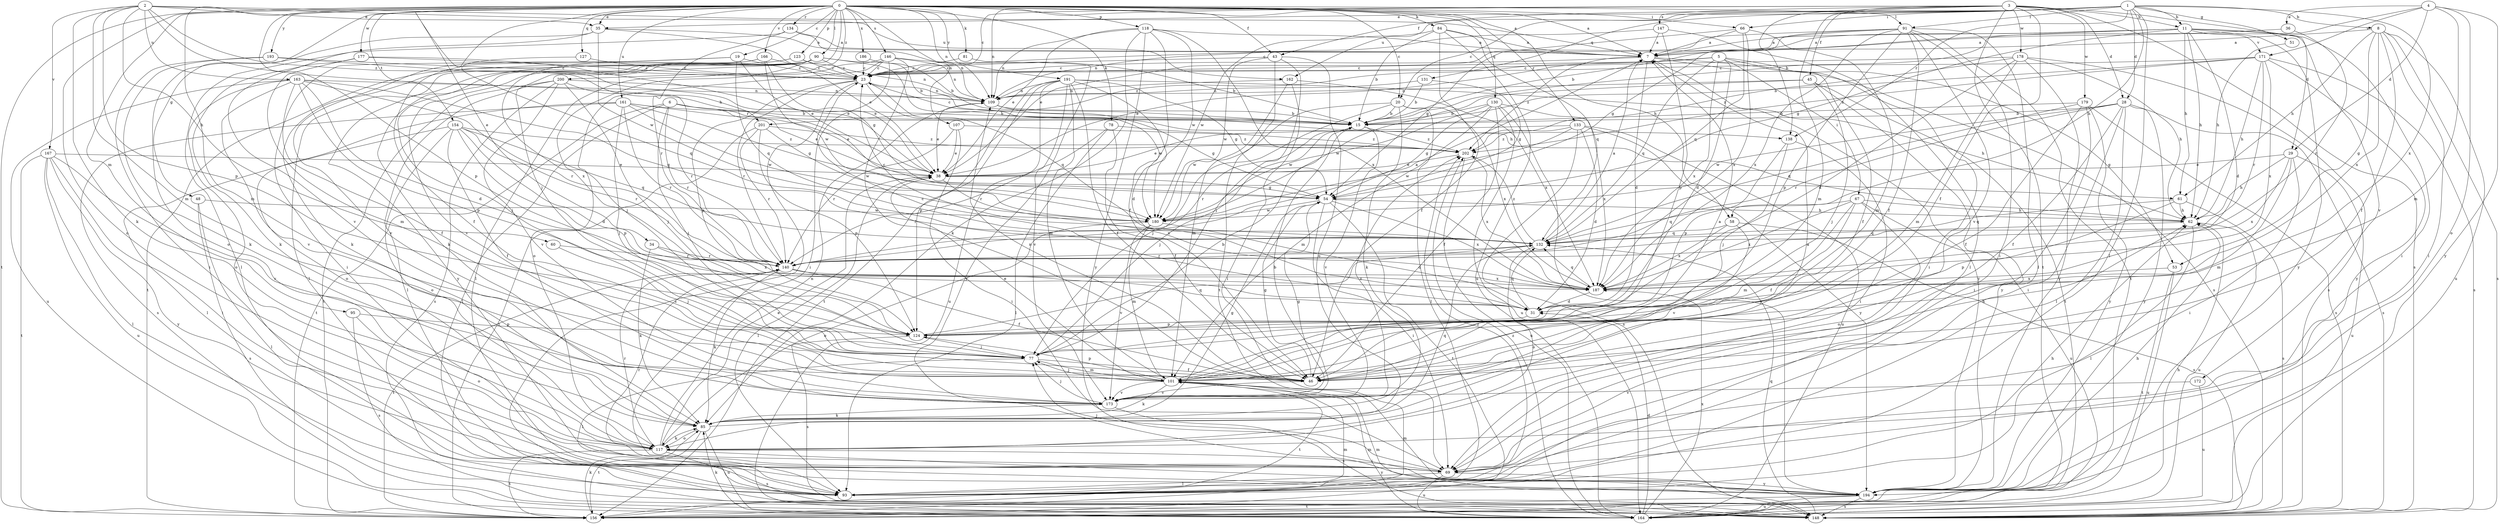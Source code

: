 strict digraph  {
0;
1;
2;
3;
4;
5;
6;
7;
8;
11;
15;
19;
20;
23;
28;
29;
31;
34;
35;
36;
38;
43;
45;
46;
48;
51;
53;
54;
58;
60;
61;
62;
66;
67;
69;
77;
78;
81;
84;
85;
90;
91;
93;
95;
101;
107;
109;
117;
118;
123;
124;
127;
130;
131;
132;
133;
134;
138;
140;
146;
147;
148;
154;
156;
161;
162;
163;
164;
166;
167;
171;
172;
173;
177;
178;
179;
180;
186;
187;
191;
193;
194;
200;
201;
202;
0 -> 7  [label=a];
0 -> 19  [label=c];
0 -> 20  [label=c];
0 -> 34  [label=e];
0 -> 35  [label=e];
0 -> 43  [label=f];
0 -> 48  [label=g];
0 -> 58  [label=h];
0 -> 66  [label=i];
0 -> 77  [label=j];
0 -> 78  [label=k];
0 -> 81  [label=k];
0 -> 84  [label=k];
0 -> 90  [label=l];
0 -> 91  [label=l];
0 -> 95  [label=m];
0 -> 101  [label=m];
0 -> 107  [label=n];
0 -> 109  [label=n];
0 -> 117  [label=o];
0 -> 118  [label=p];
0 -> 123  [label=p];
0 -> 124  [label=p];
0 -> 127  [label=q];
0 -> 130  [label=q];
0 -> 133  [label=r];
0 -> 134  [label=r];
0 -> 146  [label=s];
0 -> 154  [label=t];
0 -> 156  [label=t];
0 -> 161  [label=u];
0 -> 166  [label=v];
0 -> 177  [label=w];
0 -> 186  [label=x];
0 -> 191  [label=y];
0 -> 193  [label=y];
0 -> 200  [label=z];
1 -> 8  [label=b];
1 -> 11  [label=b];
1 -> 20  [label=c];
1 -> 28  [label=d];
1 -> 35  [label=e];
1 -> 43  [label=f];
1 -> 51  [label=g];
1 -> 58  [label=h];
1 -> 66  [label=i];
1 -> 91  [label=l];
1 -> 93  [label=l];
1 -> 131  [label=q];
1 -> 138  [label=r];
1 -> 162  [label=u];
1 -> 187  [label=x];
2 -> 7  [label=a];
2 -> 35  [label=e];
2 -> 60  [label=h];
2 -> 61  [label=h];
2 -> 85  [label=k];
2 -> 101  [label=m];
2 -> 124  [label=p];
2 -> 162  [label=u];
2 -> 163  [label=u];
2 -> 167  [label=v];
2 -> 201  [label=z];
3 -> 11  [label=b];
3 -> 23  [label=c];
3 -> 28  [label=d];
3 -> 29  [label=d];
3 -> 45  [label=f];
3 -> 46  [label=f];
3 -> 101  [label=m];
3 -> 109  [label=n];
3 -> 138  [label=r];
3 -> 147  [label=s];
3 -> 148  [label=s];
3 -> 156  [label=t];
3 -> 178  [label=w];
3 -> 179  [label=w];
4 -> 15  [label=b];
4 -> 29  [label=d];
4 -> 36  [label=e];
4 -> 101  [label=m];
4 -> 117  [label=o];
4 -> 171  [label=v];
4 -> 194  [label=y];
5 -> 23  [label=c];
5 -> 31  [label=d];
5 -> 38  [label=e];
5 -> 46  [label=f];
5 -> 67  [label=i];
5 -> 69  [label=i];
5 -> 132  [label=q];
5 -> 187  [label=x];
5 -> 201  [label=z];
6 -> 15  [label=b];
6 -> 38  [label=e];
6 -> 77  [label=j];
6 -> 93  [label=l];
6 -> 138  [label=r];
6 -> 140  [label=r];
6 -> 156  [label=t];
7 -> 23  [label=c];
7 -> 31  [label=d];
7 -> 53  [label=g];
7 -> 148  [label=s];
7 -> 194  [label=y];
7 -> 202  [label=z];
8 -> 7  [label=a];
8 -> 46  [label=f];
8 -> 53  [label=g];
8 -> 61  [label=h];
8 -> 69  [label=i];
8 -> 148  [label=s];
8 -> 164  [label=u];
8 -> 187  [label=x];
11 -> 7  [label=a];
11 -> 15  [label=b];
11 -> 23  [label=c];
11 -> 31  [label=d];
11 -> 54  [label=g];
11 -> 61  [label=h];
11 -> 62  [label=h];
11 -> 69  [label=i];
11 -> 171  [label=v];
11 -> 172  [label=v];
11 -> 194  [label=y];
15 -> 23  [label=c];
15 -> 77  [label=j];
15 -> 140  [label=r];
15 -> 173  [label=v];
15 -> 202  [label=z];
19 -> 23  [label=c];
19 -> 54  [label=g];
19 -> 69  [label=i];
19 -> 132  [label=q];
19 -> 173  [label=v];
20 -> 15  [label=b];
20 -> 77  [label=j];
20 -> 85  [label=k];
20 -> 93  [label=l];
20 -> 180  [label=w];
20 -> 187  [label=x];
23 -> 109  [label=n];
23 -> 124  [label=p];
23 -> 132  [label=q];
23 -> 140  [label=r];
23 -> 148  [label=s];
23 -> 180  [label=w];
28 -> 15  [label=b];
28 -> 46  [label=f];
28 -> 69  [label=i];
28 -> 93  [label=l];
28 -> 140  [label=r];
28 -> 148  [label=s];
28 -> 180  [label=w];
28 -> 194  [label=y];
29 -> 38  [label=e];
29 -> 62  [label=h];
29 -> 69  [label=i];
29 -> 101  [label=m];
29 -> 164  [label=u];
29 -> 187  [label=x];
31 -> 23  [label=c];
31 -> 124  [label=p];
31 -> 132  [label=q];
34 -> 85  [label=k];
34 -> 140  [label=r];
34 -> 187  [label=x];
35 -> 7  [label=a];
35 -> 38  [label=e];
35 -> 117  [label=o];
35 -> 173  [label=v];
35 -> 180  [label=w];
36 -> 7  [label=a];
36 -> 140  [label=r];
38 -> 54  [label=g];
38 -> 93  [label=l];
38 -> 187  [label=x];
43 -> 23  [label=c];
43 -> 77  [label=j];
43 -> 117  [label=o];
43 -> 156  [label=t];
43 -> 180  [label=w];
45 -> 77  [label=j];
45 -> 109  [label=n];
45 -> 156  [label=t];
45 -> 180  [label=w];
45 -> 194  [label=y];
46 -> 54  [label=g];
46 -> 62  [label=h];
46 -> 109  [label=n];
46 -> 173  [label=v];
48 -> 93  [label=l];
48 -> 148  [label=s];
48 -> 180  [label=w];
51 -> 62  [label=h];
53 -> 156  [label=t];
53 -> 164  [label=u];
53 -> 187  [label=x];
54 -> 62  [label=h];
54 -> 69  [label=i];
54 -> 156  [label=t];
54 -> 180  [label=w];
54 -> 187  [label=x];
58 -> 132  [label=q];
58 -> 148  [label=s];
58 -> 173  [label=v];
58 -> 187  [label=x];
60 -> 77  [label=j];
60 -> 140  [label=r];
61 -> 62  [label=h];
61 -> 124  [label=p];
61 -> 132  [label=q];
61 -> 148  [label=s];
62 -> 93  [label=l];
62 -> 132  [label=q];
62 -> 164  [label=u];
66 -> 7  [label=a];
66 -> 54  [label=g];
66 -> 101  [label=m];
66 -> 132  [label=q];
66 -> 187  [label=x];
67 -> 46  [label=f];
67 -> 62  [label=h];
67 -> 101  [label=m];
67 -> 117  [label=o];
67 -> 132  [label=q];
67 -> 164  [label=u];
67 -> 187  [label=x];
69 -> 77  [label=j];
69 -> 93  [label=l];
69 -> 140  [label=r];
69 -> 164  [label=u];
69 -> 194  [label=y];
77 -> 15  [label=b];
77 -> 46  [label=f];
77 -> 93  [label=l];
77 -> 101  [label=m];
78 -> 46  [label=f];
78 -> 93  [label=l];
78 -> 140  [label=r];
78 -> 202  [label=z];
81 -> 23  [label=c];
81 -> 194  [label=y];
84 -> 7  [label=a];
84 -> 15  [label=b];
84 -> 46  [label=f];
84 -> 132  [label=q];
84 -> 164  [label=u];
84 -> 180  [label=w];
85 -> 7  [label=a];
85 -> 54  [label=g];
85 -> 117  [label=o];
85 -> 132  [label=q];
85 -> 156  [label=t];
85 -> 164  [label=u];
90 -> 15  [label=b];
90 -> 23  [label=c];
90 -> 62  [label=h];
90 -> 77  [label=j];
90 -> 85  [label=k];
90 -> 93  [label=l];
90 -> 156  [label=t];
90 -> 173  [label=v];
90 -> 194  [label=y];
91 -> 7  [label=a];
91 -> 38  [label=e];
91 -> 46  [label=f];
91 -> 54  [label=g];
91 -> 69  [label=i];
91 -> 93  [label=l];
91 -> 124  [label=p];
91 -> 156  [label=t];
91 -> 173  [label=v];
91 -> 187  [label=x];
93 -> 62  [label=h];
93 -> 202  [label=z];
95 -> 117  [label=o];
95 -> 124  [label=p];
95 -> 148  [label=s];
101 -> 7  [label=a];
101 -> 38  [label=e];
101 -> 77  [label=j];
101 -> 85  [label=k];
101 -> 124  [label=p];
101 -> 156  [label=t];
101 -> 173  [label=v];
107 -> 38  [label=e];
107 -> 69  [label=i];
107 -> 140  [label=r];
107 -> 202  [label=z];
109 -> 15  [label=b];
109 -> 38  [label=e];
109 -> 54  [label=g];
117 -> 38  [label=e];
117 -> 69  [label=i];
117 -> 85  [label=k];
117 -> 109  [label=n];
117 -> 140  [label=r];
117 -> 148  [label=s];
117 -> 156  [label=t];
117 -> 194  [label=y];
118 -> 7  [label=a];
118 -> 38  [label=e];
118 -> 46  [label=f];
118 -> 85  [label=k];
118 -> 109  [label=n];
118 -> 180  [label=w];
118 -> 187  [label=x];
118 -> 194  [label=y];
123 -> 23  [label=c];
123 -> 77  [label=j];
123 -> 85  [label=k];
123 -> 109  [label=n];
124 -> 77  [label=j];
124 -> 132  [label=q];
124 -> 148  [label=s];
127 -> 23  [label=c];
127 -> 132  [label=q];
130 -> 15  [label=b];
130 -> 46  [label=f];
130 -> 54  [label=g];
130 -> 101  [label=m];
130 -> 164  [label=u];
130 -> 180  [label=w];
130 -> 187  [label=x];
130 -> 194  [label=y];
131 -> 15  [label=b];
131 -> 54  [label=g];
131 -> 109  [label=n];
132 -> 7  [label=a];
132 -> 23  [label=c];
132 -> 117  [label=o];
132 -> 140  [label=r];
132 -> 202  [label=z];
133 -> 31  [label=d];
133 -> 38  [label=e];
133 -> 148  [label=s];
133 -> 164  [label=u];
133 -> 180  [label=w];
133 -> 194  [label=y];
133 -> 202  [label=z];
134 -> 7  [label=a];
134 -> 93  [label=l];
134 -> 109  [label=n];
134 -> 140  [label=r];
138 -> 69  [label=i];
138 -> 77  [label=j];
138 -> 124  [label=p];
140 -> 7  [label=a];
140 -> 46  [label=f];
140 -> 85  [label=k];
140 -> 156  [label=t];
140 -> 187  [label=x];
146 -> 15  [label=b];
146 -> 23  [label=c];
146 -> 46  [label=f];
146 -> 69  [label=i];
146 -> 93  [label=l];
146 -> 109  [label=n];
146 -> 117  [label=o];
147 -> 7  [label=a];
147 -> 93  [label=l];
147 -> 109  [label=n];
147 -> 124  [label=p];
148 -> 101  [label=m];
148 -> 132  [label=q];
154 -> 31  [label=d];
154 -> 46  [label=f];
154 -> 93  [label=l];
154 -> 117  [label=o];
154 -> 124  [label=p];
154 -> 132  [label=q];
154 -> 140  [label=r];
154 -> 202  [label=z];
156 -> 85  [label=k];
156 -> 101  [label=m];
161 -> 15  [label=b];
161 -> 38  [label=e];
161 -> 54  [label=g];
161 -> 77  [label=j];
161 -> 117  [label=o];
161 -> 140  [label=r];
161 -> 148  [label=s];
161 -> 180  [label=w];
162 -> 69  [label=i];
162 -> 101  [label=m];
162 -> 109  [label=n];
162 -> 187  [label=x];
163 -> 31  [label=d];
163 -> 46  [label=f];
163 -> 109  [label=n];
163 -> 117  [label=o];
163 -> 124  [label=p];
163 -> 132  [label=q];
163 -> 140  [label=r];
163 -> 164  [label=u];
163 -> 173  [label=v];
164 -> 31  [label=d];
164 -> 62  [label=h];
164 -> 85  [label=k];
164 -> 101  [label=m];
164 -> 187  [label=x];
164 -> 202  [label=z];
166 -> 23  [label=c];
166 -> 38  [label=e];
166 -> 46  [label=f];
166 -> 180  [label=w];
166 -> 187  [label=x];
167 -> 38  [label=e];
167 -> 69  [label=i];
167 -> 93  [label=l];
167 -> 156  [label=t];
167 -> 164  [label=u];
167 -> 173  [label=v];
167 -> 194  [label=y];
171 -> 15  [label=b];
171 -> 23  [label=c];
171 -> 62  [label=h];
171 -> 140  [label=r];
171 -> 148  [label=s];
171 -> 187  [label=x];
171 -> 194  [label=y];
171 -> 202  [label=z];
172 -> 164  [label=u];
172 -> 173  [label=v];
173 -> 15  [label=b];
173 -> 54  [label=g];
173 -> 77  [label=j];
173 -> 85  [label=k];
173 -> 148  [label=s];
173 -> 202  [label=z];
177 -> 23  [label=c];
177 -> 38  [label=e];
177 -> 85  [label=k];
177 -> 101  [label=m];
178 -> 23  [label=c];
178 -> 31  [label=d];
178 -> 62  [label=h];
178 -> 101  [label=m];
178 -> 148  [label=s];
178 -> 194  [label=y];
178 -> 202  [label=z];
179 -> 15  [label=b];
179 -> 46  [label=f];
179 -> 69  [label=i];
179 -> 132  [label=q];
179 -> 148  [label=s];
179 -> 194  [label=y];
180 -> 31  [label=d];
180 -> 101  [label=m];
180 -> 117  [label=o];
180 -> 173  [label=v];
186 -> 15  [label=b];
186 -> 23  [label=c];
187 -> 31  [label=d];
187 -> 132  [label=q];
191 -> 31  [label=d];
191 -> 46  [label=f];
191 -> 54  [label=g];
191 -> 62  [label=h];
191 -> 101  [label=m];
191 -> 109  [label=n];
191 -> 124  [label=p];
191 -> 156  [label=t];
191 -> 164  [label=u];
191 -> 173  [label=v];
193 -> 23  [label=c];
193 -> 38  [label=e];
193 -> 69  [label=i];
193 -> 85  [label=k];
194 -> 62  [label=h];
194 -> 101  [label=m];
194 -> 148  [label=s];
194 -> 156  [label=t];
194 -> 164  [label=u];
200 -> 77  [label=j];
200 -> 93  [label=l];
200 -> 109  [label=n];
200 -> 140  [label=r];
200 -> 148  [label=s];
200 -> 156  [label=t];
200 -> 173  [label=v];
201 -> 124  [label=p];
201 -> 140  [label=r];
201 -> 156  [label=t];
201 -> 180  [label=w];
201 -> 202  [label=z];
202 -> 38  [label=e];
202 -> 164  [label=u];
202 -> 187  [label=x];
}
